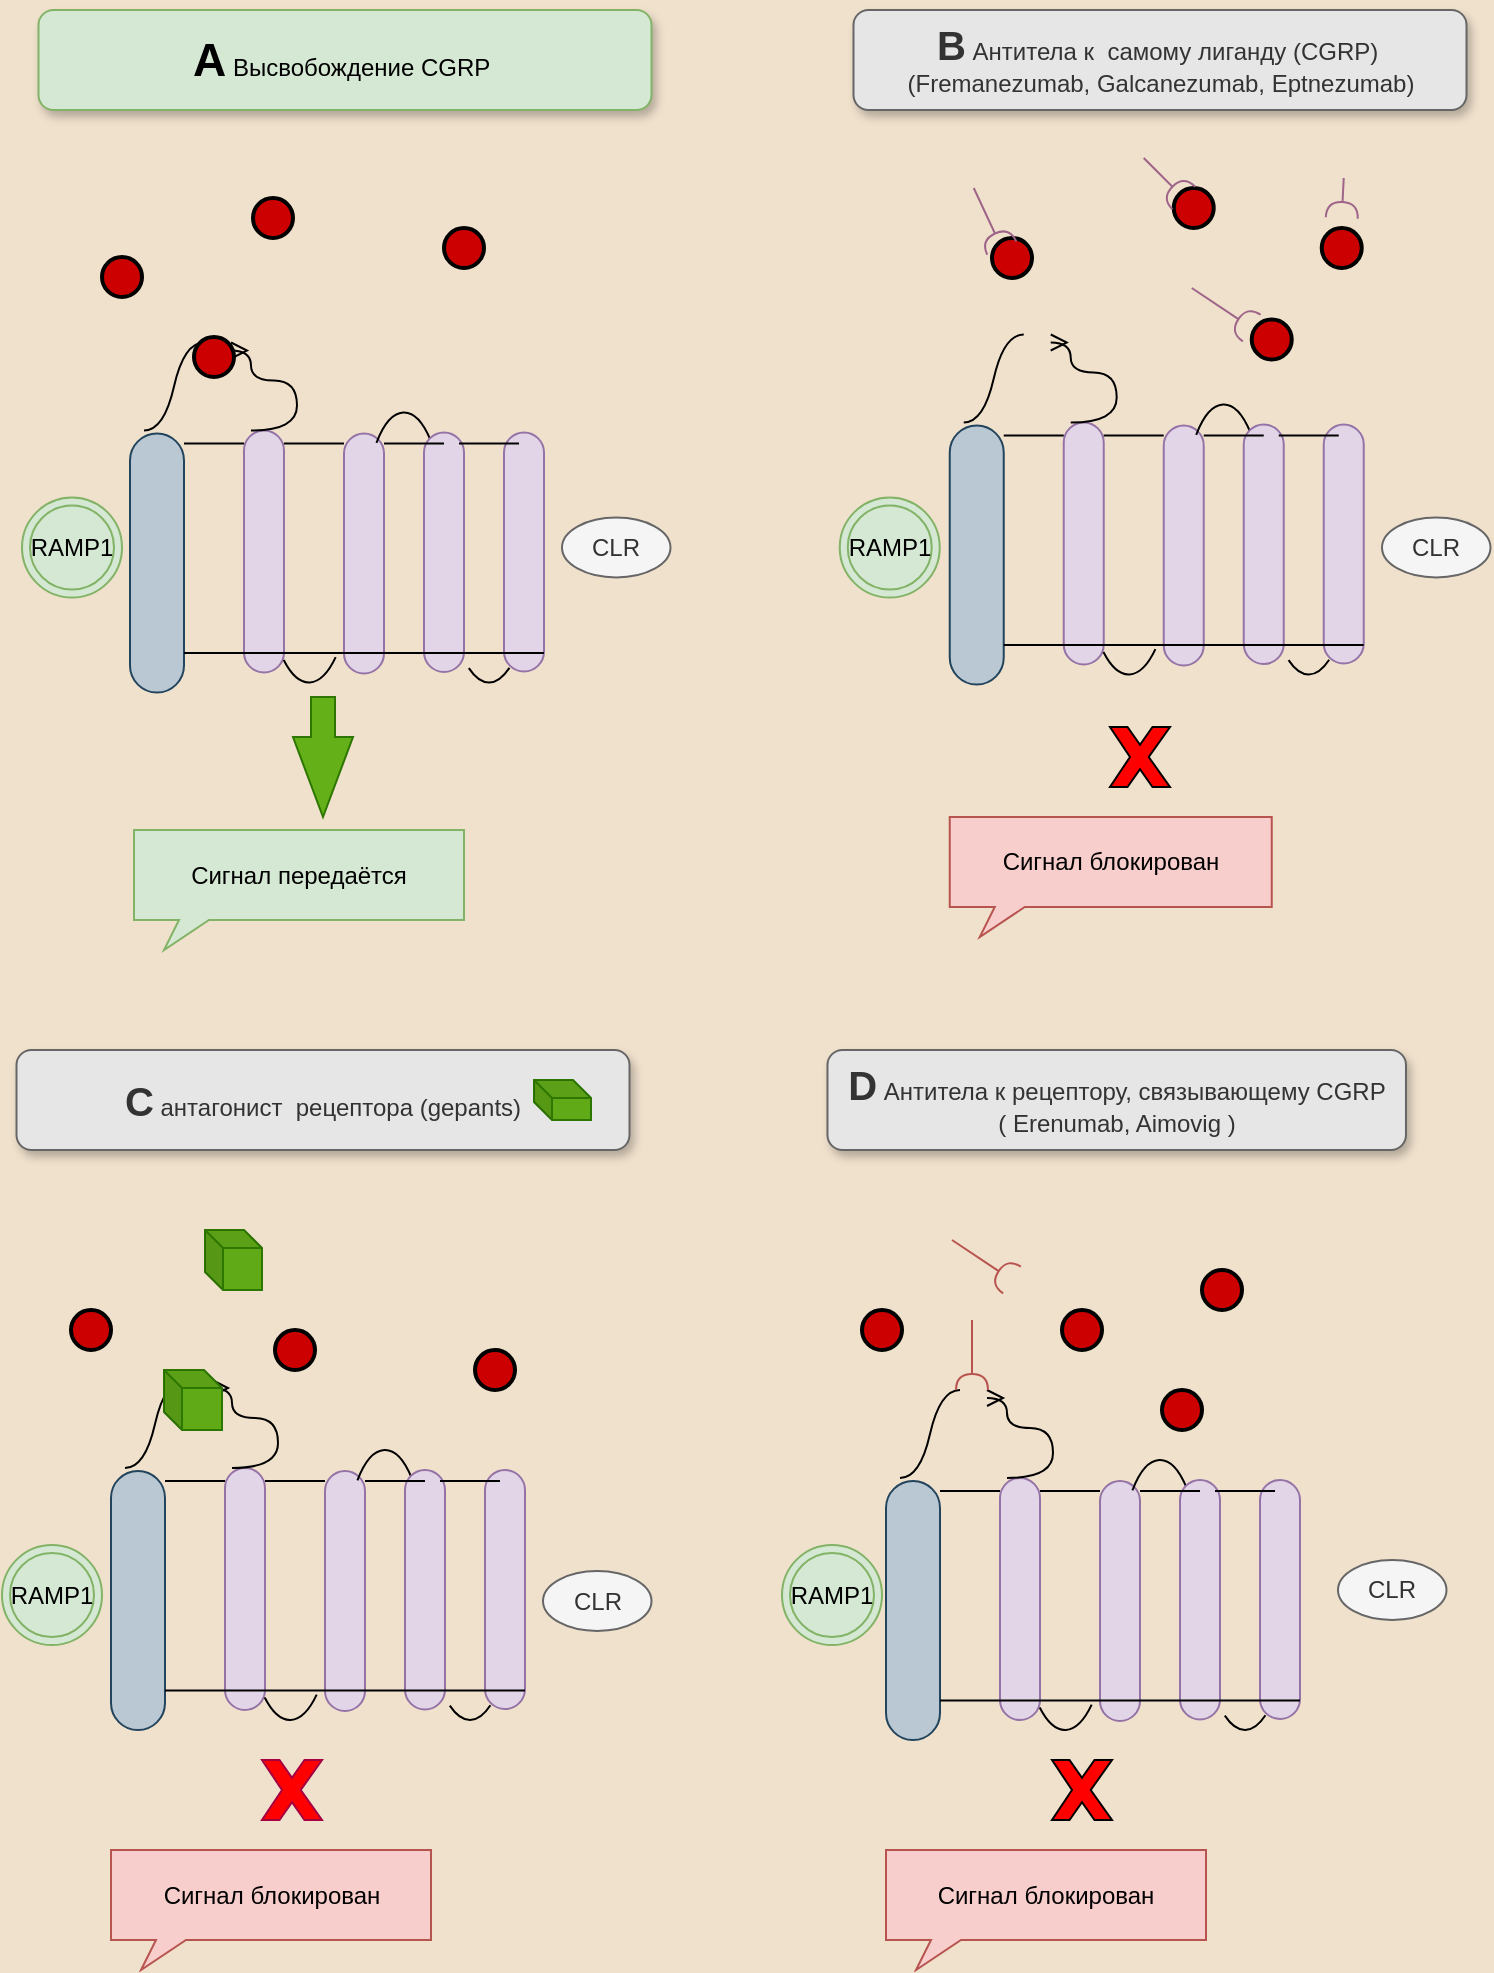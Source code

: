<mxfile version="24.3.1" type="github">
  <diagram name="Page-1" id="qN-hHGNp-PaqybvG4y1c">
    <mxGraphModel dx="1040" dy="580" grid="1" gridSize="10" guides="1" tooltips="1" connect="1" arrows="1" fold="1" page="1" pageScale="1" pageWidth="850" pageHeight="1100" background="#F0E1CD" math="0" shadow="0">
      <root>
        <mxCell id="0" />
        <mxCell id="1" parent="0" />
        <mxCell id="wgOrSpP6A53-UTRtNlY5-27" value="" style="whiteSpace=wrap;html=1;rounded=1;arcSize=50;align=center;verticalAlign=middle;strokeWidth=1;autosize=1;spacing=4;treeFolding=1;treeMoving=1;newEdgeStyle={&quot;edgeStyle&quot;:&quot;entityRelationEdgeStyle&quot;,&quot;startArrow&quot;:&quot;none&quot;,&quot;endArrow&quot;:&quot;none&quot;,&quot;segment&quot;:10,&quot;curved&quot;:1,&quot;sourcePerimeterSpacing&quot;:0,&quot;targetPerimeterSpacing&quot;:0};direction=south;fillColor=#e1d5e7;strokeColor=#9673a6;" vertex="1" parent="1">
          <mxGeometry x="221" y="261.75" width="20" height="120" as="geometry" />
        </mxCell>
        <mxCell id="wgOrSpP6A53-UTRtNlY5-28" value="" style="whiteSpace=wrap;html=1;rounded=1;arcSize=50;align=center;verticalAlign=middle;strokeWidth=1;autosize=1;spacing=4;treeFolding=1;treeMoving=1;newEdgeStyle={&quot;edgeStyle&quot;:&quot;entityRelationEdgeStyle&quot;,&quot;startArrow&quot;:&quot;none&quot;,&quot;endArrow&quot;:&quot;none&quot;,&quot;segment&quot;:10,&quot;curved&quot;:1,&quot;sourcePerimeterSpacing&quot;:0,&quot;targetPerimeterSpacing&quot;:0};direction=south;fillColor=#bac8d3;strokeColor=#23445d;" vertex="1" parent="1">
          <mxGeometry x="114" y="261.75" width="27" height="129.5" as="geometry" />
        </mxCell>
        <mxCell id="wgOrSpP6A53-UTRtNlY5-29" value="" style="whiteSpace=wrap;html=1;rounded=1;arcSize=50;align=center;verticalAlign=middle;strokeWidth=1;autosize=1;spacing=4;treeFolding=1;treeMoving=1;newEdgeStyle={&quot;edgeStyle&quot;:&quot;entityRelationEdgeStyle&quot;,&quot;startArrow&quot;:&quot;none&quot;,&quot;endArrow&quot;:&quot;none&quot;,&quot;segment&quot;:10,&quot;curved&quot;:1,&quot;sourcePerimeterSpacing&quot;:0,&quot;targetPerimeterSpacing&quot;:0};direction=south;fillColor=#e1d5e7;strokeColor=#9673a6;" vertex="1" parent="1">
          <mxGeometry x="171" y="260.25" width="20" height="121" as="geometry" />
        </mxCell>
        <mxCell id="wgOrSpP6A53-UTRtNlY5-30" value="" style="verticalLabelPosition=bottom;verticalAlign=top;html=1;shape=mxgraph.basic.arc;startAngle=0.879;endAngle=0.115;" vertex="1" parent="1">
          <mxGeometry x="231" y="251.25" width="40" height="110" as="geometry" />
        </mxCell>
        <mxCell id="wgOrSpP6A53-UTRtNlY5-31" value="" style="edgeStyle=entityRelationEdgeStyle;startArrow=none;endArrow=none;segment=10;curved=1;sourcePerimeterSpacing=0;targetPerimeterSpacing=0;rounded=0;" edge="1" parent="1">
          <mxGeometry relative="1" as="geometry">
            <mxPoint x="121" y="260.25" as="sourcePoint" />
            <mxPoint x="151" y="216.25" as="targetPoint" />
          </mxGeometry>
        </mxCell>
        <mxCell id="wgOrSpP6A53-UTRtNlY5-32" value="" style="edgeStyle=orthogonalEdgeStyle;fontSize=12;html=1;endArrow=ERmany;rounded=0;curved=1;" edge="1" parent="1">
          <mxGeometry width="100" height="100" relative="1" as="geometry">
            <mxPoint x="174.5" y="260.25" as="sourcePoint" />
            <mxPoint x="164.5" y="220.25" as="targetPoint" />
            <Array as="points">
              <mxPoint x="197.5" y="260.25" />
              <mxPoint x="197.5" y="235.25" />
              <mxPoint x="174.5" y="235.25" />
              <mxPoint x="174.5" y="220.25" />
            </Array>
          </mxGeometry>
        </mxCell>
        <mxCell id="wgOrSpP6A53-UTRtNlY5-33" value="" style="verticalLabelPosition=bottom;verticalAlign=top;html=1;shape=mxgraph.basic.arc;startAngle=0.899;endAngle=0.095;direction=west;" vertex="1" parent="1">
          <mxGeometry x="181" y="256.25" width="45" height="130" as="geometry" />
        </mxCell>
        <mxCell id="wgOrSpP6A53-UTRtNlY5-34" value="" style="whiteSpace=wrap;html=1;rounded=1;arcSize=50;align=center;verticalAlign=middle;strokeWidth=1;autosize=1;spacing=4;treeFolding=1;treeMoving=1;newEdgeStyle={&quot;edgeStyle&quot;:&quot;entityRelationEdgeStyle&quot;,&quot;startArrow&quot;:&quot;none&quot;,&quot;endArrow&quot;:&quot;none&quot;,&quot;segment&quot;:10,&quot;curved&quot;:1,&quot;sourcePerimeterSpacing&quot;:0,&quot;targetPerimeterSpacing&quot;:0};direction=south;fillColor=#e1d5e7;strokeColor=#9673a6;" vertex="1" parent="1">
          <mxGeometry x="261" y="261.25" width="20" height="119.75" as="geometry" />
        </mxCell>
        <mxCell id="wgOrSpP6A53-UTRtNlY5-35" value="" style="whiteSpace=wrap;html=1;rounded=1;arcSize=50;align=center;verticalAlign=middle;strokeWidth=1;autosize=1;spacing=4;treeFolding=1;treeMoving=1;newEdgeStyle={&quot;edgeStyle&quot;:&quot;entityRelationEdgeStyle&quot;,&quot;startArrow&quot;:&quot;none&quot;,&quot;endArrow&quot;:&quot;none&quot;,&quot;segment&quot;:10,&quot;curved&quot;:1,&quot;sourcePerimeterSpacing&quot;:0,&quot;targetPerimeterSpacing&quot;:0};direction=south;fillColor=#e1d5e7;strokeColor=#9673a6;" vertex="1" collapsed="1" parent="1">
          <mxGeometry x="301" y="261.25" width="20" height="119.5" as="geometry" />
        </mxCell>
        <mxCell id="wgOrSpP6A53-UTRtNlY5-36" value="" style="verticalLabelPosition=bottom;verticalAlign=top;html=1;shape=mxgraph.basic.arc;startAngle=0.925;endAngle=0.074;direction=west;" vertex="1" parent="1">
          <mxGeometry x="271" y="251.25" width="45" height="135" as="geometry" />
        </mxCell>
        <mxCell id="wgOrSpP6A53-UTRtNlY5-37" value="" style="line;strokeWidth=1;rotatable=0;dashed=0;labelPosition=right;align=left;verticalAlign=middle;spacingTop=0;spacingLeft=6;points=[];portConstraint=eastwest;" vertex="1" parent="1">
          <mxGeometry x="141" y="261.75" width="30" height="10" as="geometry" />
        </mxCell>
        <mxCell id="wgOrSpP6A53-UTRtNlY5-38" value="" style="line;strokeWidth=1;rotatable=0;dashed=0;labelPosition=right;align=left;verticalAlign=middle;spacingTop=0;spacingLeft=6;points=[];portConstraint=eastwest;" vertex="1" parent="1">
          <mxGeometry x="191" y="261.75" width="30" height="10" as="geometry" />
        </mxCell>
        <mxCell id="wgOrSpP6A53-UTRtNlY5-39" value="" style="line;strokeWidth=1;rotatable=0;dashed=0;labelPosition=right;align=left;verticalAlign=middle;spacingTop=0;spacingLeft=6;points=[];portConstraint=eastwest;" vertex="1" parent="1">
          <mxGeometry x="241" y="261.75" width="30" height="10" as="geometry" />
        </mxCell>
        <mxCell id="wgOrSpP6A53-UTRtNlY5-40" value="" style="line;strokeWidth=1;rotatable=0;dashed=0;labelPosition=right;align=left;verticalAlign=middle;spacingTop=0;spacingLeft=6;points=[];portConstraint=eastwest;" vertex="1" parent="1">
          <mxGeometry x="278.5" y="266.5" width="30" height="0.5" as="geometry" />
        </mxCell>
        <mxCell id="wgOrSpP6A53-UTRtNlY5-41" value="" style="line;strokeWidth=1;rotatable=0;dashed=0;labelPosition=right;align=left;verticalAlign=middle;spacingTop=0;spacingLeft=6;points=[];portConstraint=eastwest;" vertex="1" parent="1">
          <mxGeometry x="141" y="371.25" width="180" height="0.5" as="geometry" />
        </mxCell>
        <mxCell id="wgOrSpP6A53-UTRtNlY5-42" value="" style="strokeWidth=2;html=1;shape=mxgraph.flowchart.start_2;whiteSpace=wrap;fillColor=#CC0000;" vertex="1" parent="1">
          <mxGeometry x="545" y="164" width="20" height="20" as="geometry" />
        </mxCell>
        <mxCell id="wgOrSpP6A53-UTRtNlY5-43" value="" style="strokeWidth=2;html=1;shape=mxgraph.flowchart.start_2;whiteSpace=wrap;fillColor=#CC0000;" vertex="1" parent="1">
          <mxGeometry x="271" y="159" width="20" height="20" as="geometry" />
        </mxCell>
        <mxCell id="wgOrSpP6A53-UTRtNlY5-44" value="" style="strokeWidth=2;html=1;shape=mxgraph.flowchart.start_2;whiteSpace=wrap;fillColor=#CC0000;" vertex="1" parent="1">
          <mxGeometry x="100" y="173.5" width="20" height="20" as="geometry" />
        </mxCell>
        <mxCell id="wgOrSpP6A53-UTRtNlY5-45" value="" style="strokeWidth=2;html=1;shape=mxgraph.flowchart.start_2;whiteSpace=wrap;fillColor=#CC0000;" vertex="1" parent="1">
          <mxGeometry x="146" y="213.5" width="20" height="20" as="geometry" />
        </mxCell>
        <mxCell id="wgOrSpP6A53-UTRtNlY5-47" value="Сигнал передаётся" style="whiteSpace=wrap;html=1;shape=mxgraph.basic.rectCallout;dx=30;dy=15;boundedLbl=1;fillColor=#d5e8d4;strokeColor=#82b366;" vertex="1" parent="1">
          <mxGeometry x="116" y="460" width="165" height="60" as="geometry" />
        </mxCell>
        <mxCell id="wgOrSpP6A53-UTRtNlY5-48" value="&lt;b&gt;&lt;font style=&quot;font-size: 23px;&quot;&gt;A&lt;/font&gt;&lt;/b&gt; Высвобождение CGRP&amp;nbsp;" style="html=1;whiteSpace=wrap;fillColor=#d5e8d4;strokeColor=#82b366;rounded=1;shadow=1;" vertex="1" parent="1">
          <mxGeometry x="68.25" y="50" width="306.5" height="50" as="geometry" />
        </mxCell>
        <mxCell id="wgOrSpP6A53-UTRtNlY5-49" value="" style="html=1;shadow=0;dashed=0;align=center;verticalAlign=middle;shape=mxgraph.arrows2.arrow;dy=0.6;dx=40;direction=south;notch=0;fillColor=#64B018;fontColor=#ffffff;strokeColor=#2D7600;" vertex="1" parent="1">
          <mxGeometry x="195.5" y="393.51" width="30" height="60" as="geometry" />
        </mxCell>
        <mxCell id="wgOrSpP6A53-UTRtNlY5-50" value="CLR" style="ellipse;whiteSpace=wrap;html=1;fillColor=#f5f5f5;fontColor=#333333;strokeColor=#666666;" vertex="1" parent="1">
          <mxGeometry x="330" y="303.75" width="54.25" height="30" as="geometry" />
        </mxCell>
        <mxCell id="wgOrSpP6A53-UTRtNlY5-51" value="RAMP1" style="ellipse;shape=doubleEllipse;whiteSpace=wrap;html=1;aspect=fixed;fillColor=#d5e8d4;strokeColor=#82b366;" vertex="1" parent="1">
          <mxGeometry x="60" y="293.75" width="50" height="50" as="geometry" />
        </mxCell>
        <mxCell id="wgOrSpP6A53-UTRtNlY5-52" value="" style="whiteSpace=wrap;html=1;rounded=1;arcSize=50;align=center;verticalAlign=middle;strokeWidth=1;autosize=1;spacing=4;treeFolding=1;treeMoving=1;newEdgeStyle={&quot;edgeStyle&quot;:&quot;entityRelationEdgeStyle&quot;,&quot;startArrow&quot;:&quot;none&quot;,&quot;endArrow&quot;:&quot;none&quot;,&quot;segment&quot;:10,&quot;curved&quot;:1,&quot;sourcePerimeterSpacing&quot;:0,&quot;targetPerimeterSpacing&quot;:0};direction=south;fillColor=#e1d5e7;strokeColor=#9673a6;" vertex="1" parent="1">
          <mxGeometry x="211.5" y="780.5" width="20" height="120" as="geometry" />
        </mxCell>
        <mxCell id="wgOrSpP6A53-UTRtNlY5-53" value="" style="whiteSpace=wrap;html=1;rounded=1;arcSize=50;align=center;verticalAlign=middle;strokeWidth=1;autosize=1;spacing=4;treeFolding=1;treeMoving=1;newEdgeStyle={&quot;edgeStyle&quot;:&quot;entityRelationEdgeStyle&quot;,&quot;startArrow&quot;:&quot;none&quot;,&quot;endArrow&quot;:&quot;none&quot;,&quot;segment&quot;:10,&quot;curved&quot;:1,&quot;sourcePerimeterSpacing&quot;:0,&quot;targetPerimeterSpacing&quot;:0};direction=south;fillColor=#bac8d3;strokeColor=#23445d;" vertex="1" parent="1">
          <mxGeometry x="104.5" y="780.5" width="27" height="129.5" as="geometry" />
        </mxCell>
        <mxCell id="wgOrSpP6A53-UTRtNlY5-54" value="" style="whiteSpace=wrap;html=1;rounded=1;arcSize=50;align=center;verticalAlign=middle;strokeWidth=1;autosize=1;spacing=4;treeFolding=1;treeMoving=1;newEdgeStyle={&quot;edgeStyle&quot;:&quot;entityRelationEdgeStyle&quot;,&quot;startArrow&quot;:&quot;none&quot;,&quot;endArrow&quot;:&quot;none&quot;,&quot;segment&quot;:10,&quot;curved&quot;:1,&quot;sourcePerimeterSpacing&quot;:0,&quot;targetPerimeterSpacing&quot;:0};direction=south;fillColor=#e1d5e7;strokeColor=#9673a6;" vertex="1" parent="1">
          <mxGeometry x="161.5" y="779" width="20" height="121" as="geometry" />
        </mxCell>
        <mxCell id="wgOrSpP6A53-UTRtNlY5-55" value="" style="verticalLabelPosition=bottom;verticalAlign=top;html=1;shape=mxgraph.basic.arc;startAngle=0.879;endAngle=0.115;" vertex="1" parent="1">
          <mxGeometry x="221.5" y="770" width="40" height="110" as="geometry" />
        </mxCell>
        <mxCell id="wgOrSpP6A53-UTRtNlY5-56" value="" style="edgeStyle=entityRelationEdgeStyle;startArrow=none;endArrow=none;segment=10;curved=1;sourcePerimeterSpacing=0;targetPerimeterSpacing=0;rounded=0;" edge="1" parent="1">
          <mxGeometry relative="1" as="geometry">
            <mxPoint x="111.5" y="779" as="sourcePoint" />
            <mxPoint x="141.5" y="735" as="targetPoint" />
          </mxGeometry>
        </mxCell>
        <mxCell id="wgOrSpP6A53-UTRtNlY5-57" value="" style="edgeStyle=orthogonalEdgeStyle;fontSize=12;html=1;endArrow=ERmany;rounded=0;curved=1;" edge="1" parent="1">
          <mxGeometry width="100" height="100" relative="1" as="geometry">
            <mxPoint x="165" y="779" as="sourcePoint" />
            <mxPoint x="155" y="739" as="targetPoint" />
            <Array as="points">
              <mxPoint x="188" y="779" />
              <mxPoint x="188" y="754" />
              <mxPoint x="165" y="754" />
              <mxPoint x="165" y="739" />
            </Array>
          </mxGeometry>
        </mxCell>
        <mxCell id="wgOrSpP6A53-UTRtNlY5-58" value="" style="verticalLabelPosition=bottom;verticalAlign=top;html=1;shape=mxgraph.basic.arc;startAngle=0.899;endAngle=0.095;direction=west;" vertex="1" parent="1">
          <mxGeometry x="171.5" y="775" width="45" height="130" as="geometry" />
        </mxCell>
        <mxCell id="wgOrSpP6A53-UTRtNlY5-59" value="" style="whiteSpace=wrap;html=1;rounded=1;arcSize=50;align=center;verticalAlign=middle;strokeWidth=1;autosize=1;spacing=4;treeFolding=1;treeMoving=1;newEdgeStyle={&quot;edgeStyle&quot;:&quot;entityRelationEdgeStyle&quot;,&quot;startArrow&quot;:&quot;none&quot;,&quot;endArrow&quot;:&quot;none&quot;,&quot;segment&quot;:10,&quot;curved&quot;:1,&quot;sourcePerimeterSpacing&quot;:0,&quot;targetPerimeterSpacing&quot;:0};direction=south;fillColor=#e1d5e7;strokeColor=#9673a6;" vertex="1" parent="1">
          <mxGeometry x="251.5" y="780" width="20" height="119.75" as="geometry" />
        </mxCell>
        <mxCell id="wgOrSpP6A53-UTRtNlY5-60" value="" style="whiteSpace=wrap;html=1;rounded=1;arcSize=50;align=center;verticalAlign=middle;strokeWidth=1;autosize=1;spacing=4;treeFolding=1;treeMoving=1;newEdgeStyle={&quot;edgeStyle&quot;:&quot;entityRelationEdgeStyle&quot;,&quot;startArrow&quot;:&quot;none&quot;,&quot;endArrow&quot;:&quot;none&quot;,&quot;segment&quot;:10,&quot;curved&quot;:1,&quot;sourcePerimeterSpacing&quot;:0,&quot;targetPerimeterSpacing&quot;:0};direction=south;fillColor=#e1d5e7;strokeColor=#9673a6;" vertex="1" parent="1">
          <mxGeometry x="291.5" y="780" width="20" height="119.5" as="geometry" />
        </mxCell>
        <mxCell id="wgOrSpP6A53-UTRtNlY5-61" value="" style="verticalLabelPosition=bottom;verticalAlign=top;html=1;shape=mxgraph.basic.arc;startAngle=0.925;endAngle=0.074;direction=west;" vertex="1" parent="1">
          <mxGeometry x="261.5" y="770" width="45" height="135" as="geometry" />
        </mxCell>
        <mxCell id="wgOrSpP6A53-UTRtNlY5-62" value="" style="line;strokeWidth=1;rotatable=0;dashed=0;labelPosition=right;align=left;verticalAlign=middle;spacingTop=0;spacingLeft=6;points=[];portConstraint=eastwest;" vertex="1" parent="1">
          <mxGeometry x="131.5" y="780.5" width="30" height="10" as="geometry" />
        </mxCell>
        <mxCell id="wgOrSpP6A53-UTRtNlY5-63" value="" style="line;strokeWidth=1;rotatable=0;dashed=0;labelPosition=right;align=left;verticalAlign=middle;spacingTop=0;spacingLeft=6;points=[];portConstraint=eastwest;" vertex="1" parent="1">
          <mxGeometry x="181.5" y="780.5" width="30" height="10" as="geometry" />
        </mxCell>
        <mxCell id="wgOrSpP6A53-UTRtNlY5-64" value="" style="line;strokeWidth=1;rotatable=0;dashed=0;labelPosition=right;align=left;verticalAlign=middle;spacingTop=0;spacingLeft=6;points=[];portConstraint=eastwest;" vertex="1" parent="1">
          <mxGeometry x="231.5" y="780.5" width="30" height="10" as="geometry" />
        </mxCell>
        <mxCell id="wgOrSpP6A53-UTRtNlY5-65" value="" style="line;strokeWidth=1;rotatable=0;dashed=0;labelPosition=right;align=left;verticalAlign=middle;spacingTop=0;spacingLeft=6;points=[];portConstraint=eastwest;" vertex="1" parent="1">
          <mxGeometry x="269" y="785.25" width="30" height="0.5" as="geometry" />
        </mxCell>
        <mxCell id="wgOrSpP6A53-UTRtNlY5-66" value="" style="line;strokeWidth=1;rotatable=0;dashed=0;labelPosition=right;align=left;verticalAlign=middle;spacingTop=0;spacingLeft=6;points=[];portConstraint=eastwest;" vertex="1" parent="1">
          <mxGeometry x="131.5" y="890" width="180" height="0.5" as="geometry" />
        </mxCell>
        <mxCell id="wgOrSpP6A53-UTRtNlY5-67" value="" style="strokeWidth=2;html=1;shape=mxgraph.flowchart.start_2;whiteSpace=wrap;fillColor=#CC0000;" vertex="1" parent="1">
          <mxGeometry x="84.5" y="700" width="20" height="20" as="geometry" />
        </mxCell>
        <mxCell id="wgOrSpP6A53-UTRtNlY5-68" value="" style="strokeWidth=2;html=1;shape=mxgraph.flowchart.start_2;whiteSpace=wrap;fillColor=#CC0000;" vertex="1" parent="1">
          <mxGeometry x="186.5" y="710" width="20" height="20" as="geometry" />
        </mxCell>
        <mxCell id="wgOrSpP6A53-UTRtNlY5-69" value="" style="strokeWidth=2;html=1;shape=mxgraph.flowchart.start_2;whiteSpace=wrap;fillColor=#CC0000;" vertex="1" parent="1">
          <mxGeometry x="286.5" y="720" width="20" height="20" as="geometry" />
        </mxCell>
        <mxCell id="wgOrSpP6A53-UTRtNlY5-71" value="" style="verticalLabelPosition=bottom;verticalAlign=top;html=1;shape=mxgraph.basic.x;fillColor=#FF0000;fontColor=#ffffff;strokeColor=#A50040;" vertex="1" parent="1">
          <mxGeometry x="180" y="925" width="30" height="30" as="geometry" />
        </mxCell>
        <mxCell id="wgOrSpP6A53-UTRtNlY5-72" value="Сигнал блокирован" style="whiteSpace=wrap;html=1;shape=mxgraph.basic.rectCallout;dx=30;dy=15;boundedLbl=1;fillColor=#f8cecc;strokeColor=#b85450;" vertex="1" parent="1">
          <mxGeometry x="104.5" y="970" width="160" height="60" as="geometry" />
        </mxCell>
        <mxCell id="wgOrSpP6A53-UTRtNlY5-73" value="&lt;b&gt;&lt;font style=&quot;font-size: 20px;&quot;&gt;C&lt;/font&gt;&lt;/b&gt;&amp;nbsp;антагонист&amp;nbsp; рецептора (gepants)" style="html=1;whiteSpace=wrap;rounded=1;shadow=1;glass=0;fillColor=#E6E6E6;strokeColor=#666666;fontColor=#333333;" vertex="1" parent="1">
          <mxGeometry x="57.25" y="570" width="306.5" height="50" as="geometry" />
        </mxCell>
        <mxCell id="wgOrSpP6A53-UTRtNlY5-74" value="CLR" style="ellipse;whiteSpace=wrap;html=1;fillColor=#f5f5f5;fontColor=#333333;strokeColor=#666666;" vertex="1" parent="1">
          <mxGeometry x="320.5" y="830.5" width="54.25" height="30" as="geometry" />
        </mxCell>
        <mxCell id="wgOrSpP6A53-UTRtNlY5-75" value="RAMP1" style="ellipse;shape=doubleEllipse;whiteSpace=wrap;html=1;aspect=fixed;fillColor=#d5e8d4;strokeColor=#82b366;" vertex="1" parent="1">
          <mxGeometry x="50" y="817.5" width="50" height="50" as="geometry" />
        </mxCell>
        <mxCell id="wgOrSpP6A53-UTRtNlY5-136" value="" style="whiteSpace=wrap;html=1;rounded=1;arcSize=50;align=center;verticalAlign=middle;strokeWidth=1;autosize=1;spacing=4;treeFolding=1;treeMoving=1;newEdgeStyle={&quot;edgeStyle&quot;:&quot;entityRelationEdgeStyle&quot;,&quot;startArrow&quot;:&quot;none&quot;,&quot;endArrow&quot;:&quot;none&quot;,&quot;segment&quot;:10,&quot;curved&quot;:1,&quot;sourcePerimeterSpacing&quot;:0,&quot;targetPerimeterSpacing&quot;:0};direction=south;fillColor=#e1d5e7;strokeColor=#9673a6;" vertex="1" parent="1">
          <mxGeometry x="599" y="785.5" width="20" height="120" as="geometry" />
        </mxCell>
        <mxCell id="wgOrSpP6A53-UTRtNlY5-137" value="" style="whiteSpace=wrap;html=1;rounded=1;arcSize=50;align=center;verticalAlign=middle;strokeWidth=1;autosize=1;spacing=4;treeFolding=1;treeMoving=1;newEdgeStyle={&quot;edgeStyle&quot;:&quot;entityRelationEdgeStyle&quot;,&quot;startArrow&quot;:&quot;none&quot;,&quot;endArrow&quot;:&quot;none&quot;,&quot;segment&quot;:10,&quot;curved&quot;:1,&quot;sourcePerimeterSpacing&quot;:0,&quot;targetPerimeterSpacing&quot;:0};direction=south;fillColor=#bac8d3;strokeColor=#23445d;" vertex="1" parent="1">
          <mxGeometry x="492" y="785.5" width="27" height="129.5" as="geometry" />
        </mxCell>
        <mxCell id="wgOrSpP6A53-UTRtNlY5-138" value="" style="whiteSpace=wrap;html=1;rounded=1;arcSize=50;align=center;verticalAlign=middle;strokeWidth=1;autosize=1;spacing=4;treeFolding=1;treeMoving=1;newEdgeStyle={&quot;edgeStyle&quot;:&quot;entityRelationEdgeStyle&quot;,&quot;startArrow&quot;:&quot;none&quot;,&quot;endArrow&quot;:&quot;none&quot;,&quot;segment&quot;:10,&quot;curved&quot;:1,&quot;sourcePerimeterSpacing&quot;:0,&quot;targetPerimeterSpacing&quot;:0};direction=south;fillColor=#e1d5e7;strokeColor=#9673a6;" vertex="1" parent="1">
          <mxGeometry x="549" y="784" width="20" height="121" as="geometry" />
        </mxCell>
        <mxCell id="wgOrSpP6A53-UTRtNlY5-139" value="" style="verticalLabelPosition=bottom;verticalAlign=top;html=1;shape=mxgraph.basic.arc;startAngle=0.879;endAngle=0.115;" vertex="1" parent="1">
          <mxGeometry x="609" y="775" width="40" height="110" as="geometry" />
        </mxCell>
        <mxCell id="wgOrSpP6A53-UTRtNlY5-140" value="" style="edgeStyle=entityRelationEdgeStyle;startArrow=none;endArrow=none;segment=10;curved=1;sourcePerimeterSpacing=0;targetPerimeterSpacing=0;rounded=0;" edge="1" parent="1">
          <mxGeometry relative="1" as="geometry">
            <mxPoint x="499" y="784" as="sourcePoint" />
            <mxPoint x="529" y="740" as="targetPoint" />
          </mxGeometry>
        </mxCell>
        <mxCell id="wgOrSpP6A53-UTRtNlY5-141" value="" style="edgeStyle=orthogonalEdgeStyle;fontSize=12;html=1;endArrow=ERmany;rounded=0;curved=1;" edge="1" parent="1">
          <mxGeometry width="100" height="100" relative="1" as="geometry">
            <mxPoint x="552.5" y="784" as="sourcePoint" />
            <mxPoint x="542.5" y="744" as="targetPoint" />
            <Array as="points">
              <mxPoint x="575.5" y="784" />
              <mxPoint x="575.5" y="759" />
              <mxPoint x="552.5" y="759" />
              <mxPoint x="552.5" y="744" />
            </Array>
          </mxGeometry>
        </mxCell>
        <mxCell id="wgOrSpP6A53-UTRtNlY5-142" value="" style="verticalLabelPosition=bottom;verticalAlign=top;html=1;shape=mxgraph.basic.arc;startAngle=0.899;endAngle=0.095;direction=west;" vertex="1" parent="1">
          <mxGeometry x="559" y="780" width="45" height="130" as="geometry" />
        </mxCell>
        <mxCell id="wgOrSpP6A53-UTRtNlY5-143" value="" style="whiteSpace=wrap;html=1;rounded=1;arcSize=50;align=center;verticalAlign=middle;strokeWidth=1;autosize=1;spacing=4;treeFolding=1;treeMoving=1;newEdgeStyle={&quot;edgeStyle&quot;:&quot;entityRelationEdgeStyle&quot;,&quot;startArrow&quot;:&quot;none&quot;,&quot;endArrow&quot;:&quot;none&quot;,&quot;segment&quot;:10,&quot;curved&quot;:1,&quot;sourcePerimeterSpacing&quot;:0,&quot;targetPerimeterSpacing&quot;:0};direction=south;fillColor=#e1d5e7;strokeColor=#9673a6;" vertex="1" parent="1">
          <mxGeometry x="639" y="785" width="20" height="119.75" as="geometry" />
        </mxCell>
        <mxCell id="wgOrSpP6A53-UTRtNlY5-144" value="" style="whiteSpace=wrap;html=1;rounded=1;arcSize=50;align=center;verticalAlign=middle;strokeWidth=1;autosize=1;spacing=4;treeFolding=1;treeMoving=1;newEdgeStyle={&quot;edgeStyle&quot;:&quot;entityRelationEdgeStyle&quot;,&quot;startArrow&quot;:&quot;none&quot;,&quot;endArrow&quot;:&quot;none&quot;,&quot;segment&quot;:10,&quot;curved&quot;:1,&quot;sourcePerimeterSpacing&quot;:0,&quot;targetPerimeterSpacing&quot;:0};direction=south;fillColor=#e1d5e7;strokeColor=#9673a6;" vertex="1" collapsed="1" parent="1">
          <mxGeometry x="679" y="785" width="20" height="119.5" as="geometry" />
        </mxCell>
        <mxCell id="wgOrSpP6A53-UTRtNlY5-145" value="" style="verticalLabelPosition=bottom;verticalAlign=top;html=1;shape=mxgraph.basic.arc;startAngle=0.925;endAngle=0.074;direction=west;" vertex="1" parent="1">
          <mxGeometry x="649" y="775" width="45" height="135" as="geometry" />
        </mxCell>
        <mxCell id="wgOrSpP6A53-UTRtNlY5-146" value="" style="line;strokeWidth=1;rotatable=0;dashed=0;labelPosition=right;align=left;verticalAlign=middle;spacingTop=0;spacingLeft=6;points=[];portConstraint=eastwest;" vertex="1" parent="1">
          <mxGeometry x="519" y="785.5" width="30" height="10" as="geometry" />
        </mxCell>
        <mxCell id="wgOrSpP6A53-UTRtNlY5-147" value="" style="line;strokeWidth=1;rotatable=0;dashed=0;labelPosition=right;align=left;verticalAlign=middle;spacingTop=0;spacingLeft=6;points=[];portConstraint=eastwest;" vertex="1" parent="1">
          <mxGeometry x="569" y="785.5" width="30" height="10" as="geometry" />
        </mxCell>
        <mxCell id="wgOrSpP6A53-UTRtNlY5-148" value="" style="line;strokeWidth=1;rotatable=0;dashed=0;labelPosition=right;align=left;verticalAlign=middle;spacingTop=0;spacingLeft=6;points=[];portConstraint=eastwest;" vertex="1" parent="1">
          <mxGeometry x="619" y="785.5" width="30" height="10" as="geometry" />
        </mxCell>
        <mxCell id="wgOrSpP6A53-UTRtNlY5-149" value="" style="line;strokeWidth=1;rotatable=0;dashed=0;labelPosition=right;align=left;verticalAlign=middle;spacingTop=0;spacingLeft=6;points=[];portConstraint=eastwest;" vertex="1" parent="1">
          <mxGeometry x="656.5" y="790.25" width="30" height="0.5" as="geometry" />
        </mxCell>
        <mxCell id="wgOrSpP6A53-UTRtNlY5-150" value="" style="line;strokeWidth=1;rotatable=0;dashed=0;labelPosition=right;align=left;verticalAlign=middle;spacingTop=0;spacingLeft=6;points=[];portConstraint=eastwest;" vertex="1" parent="1">
          <mxGeometry x="519" y="895" width="180" height="0.5" as="geometry" />
        </mxCell>
        <mxCell id="wgOrSpP6A53-UTRtNlY5-151" value="" style="strokeWidth=2;html=1;shape=mxgraph.flowchart.start_2;whiteSpace=wrap;fillColor=#CC0000;" vertex="1" parent="1">
          <mxGeometry x="580" y="700" width="20" height="20" as="geometry" />
        </mxCell>
        <mxCell id="wgOrSpP6A53-UTRtNlY5-152" value="" style="strokeWidth=2;html=1;shape=mxgraph.flowchart.start_2;whiteSpace=wrap;fillColor=#CC0000;" vertex="1" parent="1">
          <mxGeometry x="630" y="740" width="20" height="20" as="geometry" />
        </mxCell>
        <mxCell id="wgOrSpP6A53-UTRtNlY5-153" value="" style="strokeWidth=2;html=1;shape=mxgraph.flowchart.start_2;whiteSpace=wrap;fillColor=#CC0000;" vertex="1" parent="1">
          <mxGeometry x="650" y="680" width="20" height="20" as="geometry" />
        </mxCell>
        <mxCell id="wgOrSpP6A53-UTRtNlY5-154" value="" style="strokeWidth=2;html=1;shape=mxgraph.flowchart.start_2;whiteSpace=wrap;fillColor=#CC0000;" vertex="1" parent="1">
          <mxGeometry x="480" y="700" width="20" height="20" as="geometry" />
        </mxCell>
        <mxCell id="wgOrSpP6A53-UTRtNlY5-155" value="" style="ellipse;whiteSpace=wrap;html=1;align=center;aspect=fixed;fillColor=none;strokeColor=none;resizable=0;perimeter=centerPerimeter;rotatable=0;allowArrows=0;points=[];outlineConnect=1;" vertex="1" parent="1">
          <mxGeometry x="450" y="1000" width="10" height="10" as="geometry" />
        </mxCell>
        <mxCell id="wgOrSpP6A53-UTRtNlY5-156" value="" style="rounded=0;orthogonalLoop=1;jettySize=auto;html=1;endArrow=halfCircle;endFill=0;endSize=6;strokeWidth=1;sketch=0;fontSize=12;curved=1;exitX=0.66;exitY=0.92;exitDx=0;exitDy=0;exitPerimeter=0;fillColor=#f8cecc;strokeColor=#b85450;" edge="1" source="wgOrSpP6A53-UTRtNlY5-157" parent="1">
          <mxGeometry relative="1" as="geometry">
            <mxPoint x="520" y="720" as="sourcePoint" />
            <mxPoint x="535" y="740" as="targetPoint" />
          </mxGeometry>
        </mxCell>
        <mxCell id="wgOrSpP6A53-UTRtNlY5-157" value="" style="ellipse;whiteSpace=wrap;html=1;align=center;aspect=fixed;fillColor=none;strokeColor=none;resizable=0;perimeter=centerPerimeter;rotatable=0;allowArrows=0;points=[];outlineConnect=1;" vertex="1" parent="1">
          <mxGeometry x="530" y="700" width="10" height="10" as="geometry" />
        </mxCell>
        <mxCell id="wgOrSpP6A53-UTRtNlY5-158" value="" style="rounded=0;orthogonalLoop=1;jettySize=auto;html=1;endArrow=halfCircle;endFill=0;endSize=6;strokeWidth=1;sketch=0;fontSize=12;curved=1;fillColor=#f8cecc;strokeColor=#b85450;" edge="1" target="wgOrSpP6A53-UTRtNlY5-159" parent="1">
          <mxGeometry relative="1" as="geometry">
            <mxPoint x="525" y="665" as="sourcePoint" />
          </mxGeometry>
        </mxCell>
        <mxCell id="wgOrSpP6A53-UTRtNlY5-159" value="" style="ellipse;whiteSpace=wrap;html=1;align=center;aspect=fixed;fillColor=none;strokeColor=none;resizable=0;perimeter=centerPerimeter;rotatable=0;allowArrows=0;points=[];outlineConnect=1;" vertex="1" parent="1">
          <mxGeometry x="550" y="680" width="10" height="10" as="geometry" />
        </mxCell>
        <mxCell id="wgOrSpP6A53-UTRtNlY5-160" value="" style="verticalLabelPosition=bottom;verticalAlign=top;html=1;shape=mxgraph.basic.x;fillColor=#FF0000;" vertex="1" parent="1">
          <mxGeometry x="575" y="925" width="30" height="30" as="geometry" />
        </mxCell>
        <mxCell id="wgOrSpP6A53-UTRtNlY5-161" value="Сигнал блокирован" style="whiteSpace=wrap;html=1;shape=mxgraph.basic.rectCallout;dx=30;dy=15;boundedLbl=1;fillColor=#f8cecc;strokeColor=#b85450;" vertex="1" parent="1">
          <mxGeometry x="492" y="970" width="160" height="60" as="geometry" />
        </mxCell>
        <mxCell id="wgOrSpP6A53-UTRtNlY5-162" value="&lt;b&gt;&lt;font style=&quot;font-size: 20px;&quot;&gt;D&lt;/font&gt;&lt;/b&gt; Антитела к рецептору, связывающему CGRP&lt;div&gt;( Erenumab, Aimovig )&lt;/div&gt;" style="html=1;whiteSpace=wrap;fillColor=#E6E6E6;strokeColor=#666666;rounded=1;shadow=1;fontColor=#333333;" vertex="1" parent="1">
          <mxGeometry x="462.74" y="570" width="289.25" height="50" as="geometry" />
        </mxCell>
        <mxCell id="wgOrSpP6A53-UTRtNlY5-163" value="CLR" style="ellipse;whiteSpace=wrap;html=1;fillColor=#f5f5f5;fontColor=#333333;strokeColor=#666666;" vertex="1" parent="1">
          <mxGeometry x="718" y="825" width="54.25" height="30" as="geometry" />
        </mxCell>
        <mxCell id="wgOrSpP6A53-UTRtNlY5-164" value="RAMP1" style="ellipse;shape=doubleEllipse;whiteSpace=wrap;html=1;aspect=fixed;fillColor=#d5e8d4;strokeColor=#82b366;" vertex="1" parent="1">
          <mxGeometry x="440" y="817.5" width="50" height="50" as="geometry" />
        </mxCell>
        <mxCell id="wgOrSpP6A53-UTRtNlY5-165" value="" style="whiteSpace=wrap;html=1;rounded=1;arcSize=50;align=center;verticalAlign=middle;strokeWidth=1;autosize=1;spacing=4;treeFolding=1;treeMoving=1;newEdgeStyle={&quot;edgeStyle&quot;:&quot;entityRelationEdgeStyle&quot;,&quot;startArrow&quot;:&quot;none&quot;,&quot;endArrow&quot;:&quot;none&quot;,&quot;segment&quot;:10,&quot;curved&quot;:1,&quot;sourcePerimeterSpacing&quot;:0,&quot;targetPerimeterSpacing&quot;:0};direction=south;fillColor=#e1d5e7;strokeColor=#9673a6;" vertex="1" parent="1">
          <mxGeometry x="630.87" y="257.75" width="20" height="120" as="geometry" />
        </mxCell>
        <mxCell id="wgOrSpP6A53-UTRtNlY5-166" value="" style="whiteSpace=wrap;html=1;rounded=1;arcSize=50;align=center;verticalAlign=middle;strokeWidth=1;autosize=1;spacing=4;treeFolding=1;treeMoving=1;newEdgeStyle={&quot;edgeStyle&quot;:&quot;entityRelationEdgeStyle&quot;,&quot;startArrow&quot;:&quot;none&quot;,&quot;endArrow&quot;:&quot;none&quot;,&quot;segment&quot;:10,&quot;curved&quot;:1,&quot;sourcePerimeterSpacing&quot;:0,&quot;targetPerimeterSpacing&quot;:0};direction=south;fillColor=#bac8d3;strokeColor=#23445d;" vertex="1" parent="1">
          <mxGeometry x="523.87" y="257.75" width="27" height="129.5" as="geometry" />
        </mxCell>
        <mxCell id="wgOrSpP6A53-UTRtNlY5-167" value="" style="whiteSpace=wrap;html=1;rounded=1;arcSize=50;align=center;verticalAlign=middle;strokeWidth=1;autosize=1;spacing=4;treeFolding=1;treeMoving=1;newEdgeStyle={&quot;edgeStyle&quot;:&quot;entityRelationEdgeStyle&quot;,&quot;startArrow&quot;:&quot;none&quot;,&quot;endArrow&quot;:&quot;none&quot;,&quot;segment&quot;:10,&quot;curved&quot;:1,&quot;sourcePerimeterSpacing&quot;:0,&quot;targetPerimeterSpacing&quot;:0};direction=south;fillColor=#e1d5e7;strokeColor=#9673a6;" vertex="1" parent="1">
          <mxGeometry x="580.87" y="256.25" width="20" height="121" as="geometry" />
        </mxCell>
        <mxCell id="wgOrSpP6A53-UTRtNlY5-168" value="" style="verticalLabelPosition=bottom;verticalAlign=top;html=1;shape=mxgraph.basic.arc;startAngle=0.879;endAngle=0.115;" vertex="1" parent="1">
          <mxGeometry x="640.87" y="247.25" width="40" height="110" as="geometry" />
        </mxCell>
        <mxCell id="wgOrSpP6A53-UTRtNlY5-169" value="" style="edgeStyle=entityRelationEdgeStyle;startArrow=none;endArrow=none;segment=10;curved=1;sourcePerimeterSpacing=0;targetPerimeterSpacing=0;rounded=0;" edge="1" parent="1">
          <mxGeometry relative="1" as="geometry">
            <mxPoint x="530.87" y="256.25" as="sourcePoint" />
            <mxPoint x="560.87" y="212.25" as="targetPoint" />
          </mxGeometry>
        </mxCell>
        <mxCell id="wgOrSpP6A53-UTRtNlY5-170" value="" style="edgeStyle=orthogonalEdgeStyle;fontSize=12;html=1;endArrow=ERmany;rounded=0;curved=1;" edge="1" parent="1">
          <mxGeometry width="100" height="100" relative="1" as="geometry">
            <mxPoint x="584.37" y="256.25" as="sourcePoint" />
            <mxPoint x="574.37" y="216.25" as="targetPoint" />
            <Array as="points">
              <mxPoint x="607.37" y="256.25" />
              <mxPoint x="607.37" y="231.25" />
              <mxPoint x="584.37" y="231.25" />
              <mxPoint x="584.37" y="216.25" />
            </Array>
          </mxGeometry>
        </mxCell>
        <mxCell id="wgOrSpP6A53-UTRtNlY5-171" value="" style="verticalLabelPosition=bottom;verticalAlign=top;html=1;shape=mxgraph.basic.arc;startAngle=0.899;endAngle=0.095;direction=west;" vertex="1" parent="1">
          <mxGeometry x="590.87" y="252.25" width="45" height="130" as="geometry" />
        </mxCell>
        <mxCell id="wgOrSpP6A53-UTRtNlY5-172" value="" style="whiteSpace=wrap;html=1;rounded=1;arcSize=50;align=center;verticalAlign=middle;strokeWidth=1;autosize=1;spacing=4;treeFolding=1;treeMoving=1;newEdgeStyle={&quot;edgeStyle&quot;:&quot;entityRelationEdgeStyle&quot;,&quot;startArrow&quot;:&quot;none&quot;,&quot;endArrow&quot;:&quot;none&quot;,&quot;segment&quot;:10,&quot;curved&quot;:1,&quot;sourcePerimeterSpacing&quot;:0,&quot;targetPerimeterSpacing&quot;:0};direction=south;fillColor=#e1d5e7;strokeColor=#9673a6;" vertex="1" parent="1">
          <mxGeometry x="670.87" y="257.25" width="20" height="119.75" as="geometry" />
        </mxCell>
        <mxCell id="wgOrSpP6A53-UTRtNlY5-173" value="" style="whiteSpace=wrap;html=1;rounded=1;arcSize=50;align=center;verticalAlign=middle;strokeWidth=1;autosize=1;spacing=4;treeFolding=1;treeMoving=1;newEdgeStyle={&quot;edgeStyle&quot;:&quot;entityRelationEdgeStyle&quot;,&quot;startArrow&quot;:&quot;none&quot;,&quot;endArrow&quot;:&quot;none&quot;,&quot;segment&quot;:10,&quot;curved&quot;:1,&quot;sourcePerimeterSpacing&quot;:0,&quot;targetPerimeterSpacing&quot;:0};direction=south;fillColor=#e1d5e7;strokeColor=#9673a6;" vertex="1" collapsed="1" parent="1">
          <mxGeometry x="710.87" y="257.25" width="20" height="119.5" as="geometry" />
        </mxCell>
        <mxCell id="wgOrSpP6A53-UTRtNlY5-174" value="" style="verticalLabelPosition=bottom;verticalAlign=top;html=1;shape=mxgraph.basic.arc;startAngle=0.925;endAngle=0.074;direction=west;" vertex="1" parent="1">
          <mxGeometry x="680.87" y="247.25" width="45" height="135" as="geometry" />
        </mxCell>
        <mxCell id="wgOrSpP6A53-UTRtNlY5-175" value="" style="line;strokeWidth=1;rotatable=0;dashed=0;labelPosition=right;align=left;verticalAlign=middle;spacingTop=0;spacingLeft=6;points=[];portConstraint=eastwest;" vertex="1" parent="1">
          <mxGeometry x="550.87" y="257.75" width="30" height="10" as="geometry" />
        </mxCell>
        <mxCell id="wgOrSpP6A53-UTRtNlY5-176" value="" style="line;strokeWidth=1;rotatable=0;dashed=0;labelPosition=right;align=left;verticalAlign=middle;spacingTop=0;spacingLeft=6;points=[];portConstraint=eastwest;" vertex="1" parent="1">
          <mxGeometry x="600.87" y="257.75" width="30" height="10" as="geometry" />
        </mxCell>
        <mxCell id="wgOrSpP6A53-UTRtNlY5-177" value="" style="line;strokeWidth=1;rotatable=0;dashed=0;labelPosition=right;align=left;verticalAlign=middle;spacingTop=0;spacingLeft=6;points=[];portConstraint=eastwest;" vertex="1" parent="1">
          <mxGeometry x="650.87" y="257.75" width="30" height="10" as="geometry" />
        </mxCell>
        <mxCell id="wgOrSpP6A53-UTRtNlY5-178" value="" style="line;strokeWidth=1;rotatable=0;dashed=0;labelPosition=right;align=left;verticalAlign=middle;spacingTop=0;spacingLeft=6;points=[];portConstraint=eastwest;" vertex="1" parent="1">
          <mxGeometry x="688.37" y="262.5" width="30" height="0.5" as="geometry" />
        </mxCell>
        <mxCell id="wgOrSpP6A53-UTRtNlY5-179" value="" style="line;strokeWidth=1;rotatable=0;dashed=0;labelPosition=right;align=left;verticalAlign=middle;spacingTop=0;spacingLeft=6;points=[];portConstraint=eastwest;" vertex="1" parent="1">
          <mxGeometry x="550.87" y="367.25" width="180" height="0.5" as="geometry" />
        </mxCell>
        <mxCell id="wgOrSpP6A53-UTRtNlY5-180" value="" style="strokeWidth=2;html=1;shape=mxgraph.flowchart.start_2;whiteSpace=wrap;fillColor=#CC0000;" vertex="1" parent="1">
          <mxGeometry x="635.87" y="139" width="20" height="20" as="geometry" />
        </mxCell>
        <mxCell id="wgOrSpP6A53-UTRtNlY5-181" value="" style="strokeWidth=2;html=1;shape=mxgraph.flowchart.start_2;whiteSpace=wrap;fillColor=#CC0000;" vertex="1" parent="1">
          <mxGeometry x="674.87" y="204.75" width="20" height="20" as="geometry" />
        </mxCell>
        <mxCell id="wgOrSpP6A53-UTRtNlY5-182" value="" style="strokeWidth=2;html=1;shape=mxgraph.flowchart.start_2;whiteSpace=wrap;fillColor=#CC0000;" vertex="1" parent="1">
          <mxGeometry x="709.87" y="159" width="20" height="20" as="geometry" />
        </mxCell>
        <mxCell id="wgOrSpP6A53-UTRtNlY5-183" value="" style="rounded=0;orthogonalLoop=1;jettySize=auto;html=1;endArrow=halfCircle;endFill=0;endSize=6;strokeWidth=1;sketch=0;fontSize=12;curved=1;strokeColor=#9E6489;" edge="1" target="wgOrSpP6A53-UTRtNlY5-184" parent="1">
          <mxGeometry relative="1" as="geometry">
            <mxPoint x="620.87" y="124" as="sourcePoint" />
          </mxGeometry>
        </mxCell>
        <mxCell id="wgOrSpP6A53-UTRtNlY5-184" value="" style="ellipse;whiteSpace=wrap;html=1;align=center;aspect=fixed;fillColor=none;strokeColor=none;resizable=0;perimeter=centerPerimeter;rotatable=0;allowArrows=0;points=[];outlineConnect=1;" vertex="1" parent="1">
          <mxGeometry x="635.87" y="139" width="10" height="10" as="geometry" />
        </mxCell>
        <mxCell id="wgOrSpP6A53-UTRtNlY5-185" value="" style="rounded=0;orthogonalLoop=1;jettySize=auto;html=1;endArrow=halfCircle;endFill=0;endSize=6;strokeWidth=1;sketch=0;fontSize=12;curved=1;strokeColor=#9E6489;" edge="1" target="wgOrSpP6A53-UTRtNlY5-186" parent="1">
          <mxGeometry relative="1" as="geometry">
            <mxPoint x="535.87" y="139" as="sourcePoint" />
          </mxGeometry>
        </mxCell>
        <mxCell id="wgOrSpP6A53-UTRtNlY5-186" value="" style="ellipse;whiteSpace=wrap;html=1;align=center;aspect=fixed;fillColor=none;strokeColor=none;resizable=0;perimeter=centerPerimeter;rotatable=0;allowArrows=0;points=[];outlineConnect=1;" vertex="1" parent="1">
          <mxGeometry x="544.87" y="164" width="10" height="10" as="geometry" />
        </mxCell>
        <mxCell id="wgOrSpP6A53-UTRtNlY5-187" value="" style="rounded=0;orthogonalLoop=1;jettySize=auto;html=1;endArrow=halfCircle;endFill=0;endSize=6;strokeWidth=1;sketch=0;fontSize=12;curved=1;strokeColor=#9E6489;" edge="1" target="wgOrSpP6A53-UTRtNlY5-188" parent="1">
          <mxGeometry relative="1" as="geometry">
            <mxPoint x="720.87" y="134" as="sourcePoint" />
          </mxGeometry>
        </mxCell>
        <mxCell id="wgOrSpP6A53-UTRtNlY5-188" value="" style="ellipse;whiteSpace=wrap;html=1;align=center;aspect=fixed;fillColor=none;strokeColor=none;resizable=0;perimeter=centerPerimeter;rotatable=0;allowArrows=0;points=[];outlineConnect=1;" vertex="1" parent="1">
          <mxGeometry x="714.87" y="149" width="10" height="10" as="geometry" />
        </mxCell>
        <mxCell id="wgOrSpP6A53-UTRtNlY5-189" value="" style="rounded=0;orthogonalLoop=1;jettySize=auto;html=1;endArrow=halfCircle;endFill=0;endSize=6;strokeWidth=1;sketch=0;fontSize=12;curved=1;strokeColor=#9E6489;" edge="1" parent="1">
          <mxGeometry relative="1" as="geometry">
            <mxPoint x="644.87" y="189" as="sourcePoint" />
            <mxPoint x="674.87" y="209" as="targetPoint" />
          </mxGeometry>
        </mxCell>
        <mxCell id="wgOrSpP6A53-UTRtNlY5-190" value="" style="verticalLabelPosition=bottom;verticalAlign=top;html=1;shape=mxgraph.basic.x;fillColor=#FF0000;" vertex="1" parent="1">
          <mxGeometry x="604" y="408.51" width="30" height="30" as="geometry" />
        </mxCell>
        <mxCell id="wgOrSpP6A53-UTRtNlY5-191" value="Сигнал блокирован" style="whiteSpace=wrap;html=1;shape=mxgraph.basic.rectCallout;dx=30;dy=15;boundedLbl=1;fillColor=#f8cecc;strokeColor=#b85450;" vertex="1" parent="1">
          <mxGeometry x="523.87" y="453.51" width="161" height="60" as="geometry" />
        </mxCell>
        <mxCell id="wgOrSpP6A53-UTRtNlY5-192" value="&lt;b&gt;&lt;font style=&quot;font-size: 20px;&quot;&gt;B&lt;/font&gt;&lt;/b&gt; Антитела к&amp;nbsp; самому лиганду (CGRP)&amp;nbsp;&lt;div&gt;(Fremanezumab, Galcanezumab, Eptnezumab)&lt;/div&gt;" style="html=1;whiteSpace=wrap;fillColor=#E6E6E6;strokeColor=#666666;rounded=1;shadow=1;fontColor=#333333;" vertex="1" parent="1">
          <mxGeometry x="475.75" y="50" width="306.5" height="50" as="geometry" />
        </mxCell>
        <mxCell id="wgOrSpP6A53-UTRtNlY5-193" value="CLR" style="ellipse;whiteSpace=wrap;html=1;fillColor=#f5f5f5;fontColor=#333333;strokeColor=#666666;" vertex="1" parent="1">
          <mxGeometry x="740" y="303.75" width="54.25" height="30" as="geometry" />
        </mxCell>
        <mxCell id="wgOrSpP6A53-UTRtNlY5-194" value="RAMP1" style="ellipse;shape=doubleEllipse;whiteSpace=wrap;html=1;aspect=fixed;fillColor=#d5e8d4;strokeColor=#82b366;" vertex="1" parent="1">
          <mxGeometry x="468.87" y="293.75" width="50" height="50" as="geometry" />
        </mxCell>
        <mxCell id="wgOrSpP6A53-UTRtNlY5-195" value="" style="shape=cube;whiteSpace=wrap;html=1;boundedLbl=1;backgroundOutline=1;darkOpacity=0.05;darkOpacity2=0.1;size=9;fillColor=#60a917;fontColor=#ffffff;strokeColor=#2D7600;" vertex="1" parent="1">
          <mxGeometry x="131" y="730" width="29" height="30" as="geometry" />
        </mxCell>
        <mxCell id="wgOrSpP6A53-UTRtNlY5-196" value="" style="shape=cube;whiteSpace=wrap;html=1;boundedLbl=1;backgroundOutline=1;darkOpacity=0.05;darkOpacity2=0.1;size=9;fillColor=#60a917;fontColor=#ffffff;strokeColor=#2D7600;" vertex="1" parent="1">
          <mxGeometry x="151.5" y="660" width="28.5" height="30" as="geometry" />
        </mxCell>
        <mxCell id="wgOrSpP6A53-UTRtNlY5-197" value="" style="shape=cube;whiteSpace=wrap;html=1;boundedLbl=1;backgroundOutline=1;darkOpacity=0.05;darkOpacity2=0.1;size=9;fillColor=#60a917;strokeColor=#2D7600;fontColor=#ffffff;" vertex="1" parent="1">
          <mxGeometry x="316" y="585" width="28.5" height="20" as="geometry" />
        </mxCell>
        <mxCell id="wgOrSpP6A53-UTRtNlY5-198" value="" style="strokeWidth=2;html=1;shape=mxgraph.flowchart.start_2;whiteSpace=wrap;fillColor=#CC0000;" vertex="1" parent="1">
          <mxGeometry x="175.5" y="144" width="20" height="20" as="geometry" />
        </mxCell>
      </root>
    </mxGraphModel>
  </diagram>
</mxfile>
